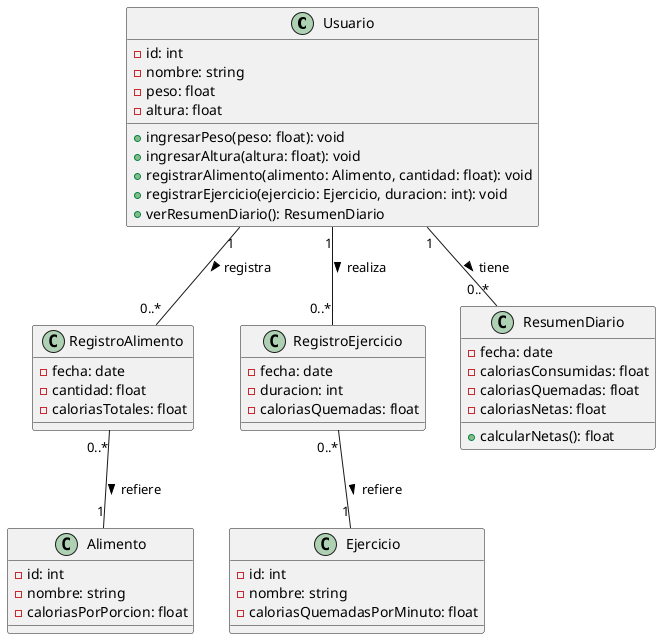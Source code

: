 @startuml SeguimientoCaloriasRF04
class Usuario {
    - id: int
    - nombre: string
    - peso: float
    - altura: float
    + ingresarPeso(peso: float): void
    + ingresarAltura(altura: float): void
    + registrarAlimento(alimento: Alimento, cantidad: float): void
    + registrarEjercicio(ejercicio: Ejercicio, duracion: int): void
    + verResumenDiario(): ResumenDiario
}

class Alimento {
    - id: int
    - nombre: string
    - caloriasPorPorcion: float
}

class Ejercicio {
    - id: int
    - nombre: string
    - caloriasQuemadasPorMinuto: float
}

class RegistroAlimento {
    - fecha: date
    - cantidad: float
    - caloriasTotales: float
}

class RegistroEjercicio {
    - fecha: date
    - duracion: int
    - caloriasQuemadas: float
}

class ResumenDiario {
    - fecha: date
    - caloriasConsumidas: float
    - caloriasQuemadas: float
    - caloriasNetas: float
    + calcularNetas(): float
}

Usuario "1" -- "0..*" RegistroAlimento : registra >
Usuario "1" -- "0..*" RegistroEjercicio : realiza >
Usuario "1" -- "0..*" ResumenDiario : tiene >
RegistroAlimento "0..*" -- "1" Alimento : refiere >
RegistroEjercicio "0..*" -- "1" Ejercicio : refiere >
@enduml
